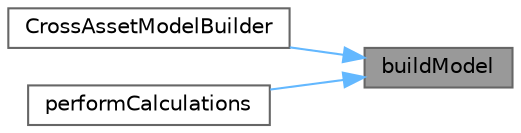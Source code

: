 digraph "buildModel"
{
 // INTERACTIVE_SVG=YES
 // LATEX_PDF_SIZE
  bgcolor="transparent";
  edge [fontname=Helvetica,fontsize=10,labelfontname=Helvetica,labelfontsize=10];
  node [fontname=Helvetica,fontsize=10,shape=box,height=0.2,width=0.4];
  rankdir="RL";
  Node1 [label="buildModel",height=0.2,width=0.4,color="gray40", fillcolor="grey60", style="filled", fontcolor="black",tooltip=" "];
  Node1 -> Node2 [dir="back",color="steelblue1",style="solid"];
  Node2 [label="CrossAssetModelBuilder",height=0.2,width=0.4,color="grey40", fillcolor="white", style="filled",URL="$classore_1_1data_1_1_cross_asset_model_builder.html#a3f34deda71fd65440cc5b85bd581e3c1",tooltip=" "];
  Node1 -> Node3 [dir="back",color="steelblue1",style="solid"];
  Node3 [label="performCalculations",height=0.2,width=0.4,color="grey40", fillcolor="white", style="filled",URL="$classore_1_1data_1_1_cross_asset_model_builder.html#a1127cccc9668a02247dc139d27121708",tooltip=" "];
}
